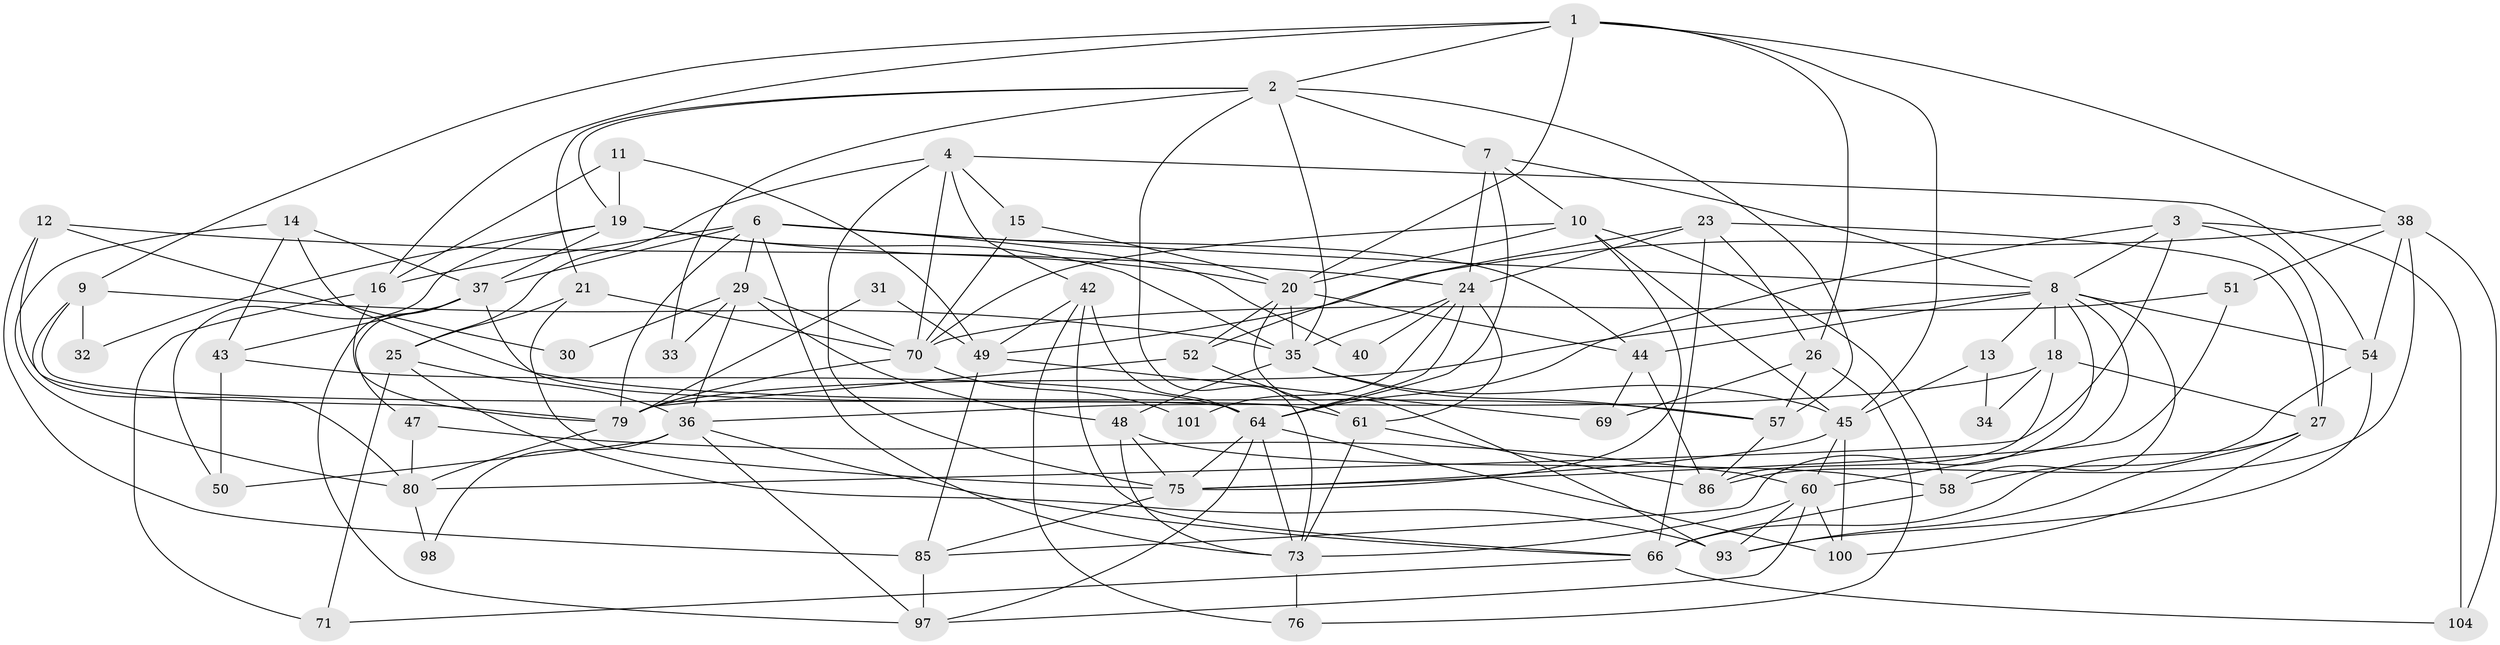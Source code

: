 // original degree distribution, {6: 0.08108108108108109, 4: 0.23423423423423423, 5: 0.21621621621621623, 3: 0.27927927927927926, 2: 0.13513513513513514, 7: 0.04504504504504504, 8: 0.009009009009009009}
// Generated by graph-tools (version 1.1) at 2025/41/03/06/25 10:41:53]
// undirected, 68 vertices, 174 edges
graph export_dot {
graph [start="1"]
  node [color=gray90,style=filled];
  1 [super="+91"];
  2 [super="+87"];
  3 [super="+105"];
  4 [super="+5"];
  6 [super="+62"];
  7;
  8 [super="+72"];
  9 [super="+110"];
  10 [super="+90"];
  11 [super="+17"];
  12;
  13;
  14 [super="+22"];
  15;
  16 [super="+67"];
  18 [super="+55"];
  19 [super="+92"];
  20 [super="+46"];
  21;
  23 [super="+77"];
  24 [super="+53"];
  25 [super="+39"];
  26 [super="+59"];
  27 [super="+28"];
  29 [super="+65"];
  30;
  31;
  32;
  33;
  34;
  35 [super="+41"];
  36 [super="+63"];
  37 [super="+95"];
  38 [super="+99"];
  40;
  42;
  43 [super="+68"];
  44 [super="+111"];
  45 [super="+74"];
  47;
  48 [super="+106"];
  49 [super="+56"];
  50;
  51;
  52 [super="+102"];
  54 [super="+78"];
  57 [super="+83"];
  58 [super="+108"];
  60 [super="+89"];
  61 [super="+107"];
  64 [super="+82"];
  66 [super="+88"];
  69;
  70 [super="+96"];
  71;
  73 [super="+81"];
  75 [super="+109"];
  76;
  79 [super="+84"];
  80 [super="+103"];
  85;
  86 [super="+94"];
  93;
  97;
  98;
  100;
  101;
  104;
  1 -- 20;
  1 -- 9;
  1 -- 16;
  1 -- 26;
  1 -- 2;
  1 -- 45;
  1 -- 38;
  2 -- 7;
  2 -- 35;
  2 -- 21;
  2 -- 57;
  2 -- 73;
  2 -- 33;
  2 -- 19;
  3 -- 80;
  3 -- 8;
  3 -- 27 [weight=2];
  3 -- 64 [weight=2];
  3 -- 104;
  4 -- 15;
  4 -- 42;
  4 -- 75;
  4 -- 54;
  4 -- 70;
  4 -- 25;
  6 -- 40;
  6 -- 73;
  6 -- 44;
  6 -- 79 [weight=2];
  6 -- 16;
  6 -- 29;
  6 -- 37;
  6 -- 8;
  7 -- 8;
  7 -- 10;
  7 -- 24;
  7 -- 64;
  8 -- 58;
  8 -- 18;
  8 -- 85;
  8 -- 44;
  8 -- 13;
  8 -- 60;
  8 -- 79;
  8 -- 54;
  9 -- 32;
  9 -- 64;
  9 -- 35;
  9 -- 80;
  10 -- 75;
  10 -- 45;
  10 -- 20;
  10 -- 58;
  10 -- 70;
  11 -- 16;
  11 -- 49;
  11 -- 19;
  12 -- 85;
  12 -- 30;
  12 -- 79;
  12 -- 24;
  13 -- 34;
  13 -- 45;
  14 -- 80;
  14 -- 57 [weight=2];
  14 -- 43;
  14 -- 37;
  15 -- 20;
  15 -- 70;
  16 -- 71;
  16 -- 79;
  18 -- 34;
  18 -- 86;
  18 -- 36;
  18 -- 27;
  19 -- 20;
  19 -- 37;
  19 -- 32;
  19 -- 35;
  19 -- 50;
  20 -- 44;
  20 -- 52;
  20 -- 35;
  20 -- 93;
  21 -- 75;
  21 -- 25;
  21 -- 70;
  23 -- 66;
  23 -- 24;
  23 -- 27;
  23 -- 52;
  23 -- 26;
  24 -- 64;
  24 -- 35;
  24 -- 101;
  24 -- 40;
  24 -- 61;
  25 -- 93 [weight=2];
  25 -- 71;
  25 -- 36;
  26 -- 76;
  26 -- 57;
  26 -- 69;
  27 -- 100;
  27 -- 93;
  27 -- 66;
  29 -- 70;
  29 -- 30;
  29 -- 48;
  29 -- 33;
  29 -- 36;
  31 -- 49;
  31 -- 79;
  35 -- 57;
  35 -- 48;
  35 -- 45;
  36 -- 50;
  36 -- 66;
  36 -- 97;
  36 -- 98;
  37 -- 43;
  37 -- 97;
  37 -- 61;
  37 -- 47;
  38 -- 104;
  38 -- 51;
  38 -- 49;
  38 -- 54;
  38 -- 86;
  42 -- 49;
  42 -- 76;
  42 -- 66;
  42 -- 64;
  43 -- 50;
  43 -- 64;
  44 -- 69;
  44 -- 86;
  45 -- 75;
  45 -- 60;
  45 -- 100;
  47 -- 60;
  47 -- 80;
  48 -- 58;
  48 -- 75;
  48 -- 73;
  49 -- 69;
  49 -- 85;
  51 -- 75;
  51 -- 70;
  52 -- 79;
  52 -- 61;
  54 -- 58;
  54 -- 93;
  57 -- 86;
  58 -- 66;
  60 -- 93;
  60 -- 97;
  60 -- 100;
  60 -- 73;
  61 -- 86;
  61 -- 73;
  64 -- 97;
  64 -- 75;
  64 -- 100;
  64 -- 73;
  66 -- 71;
  66 -- 104;
  70 -- 79;
  70 -- 101;
  73 -- 76;
  75 -- 85;
  79 -- 80;
  80 -- 98;
  85 -- 97;
}
